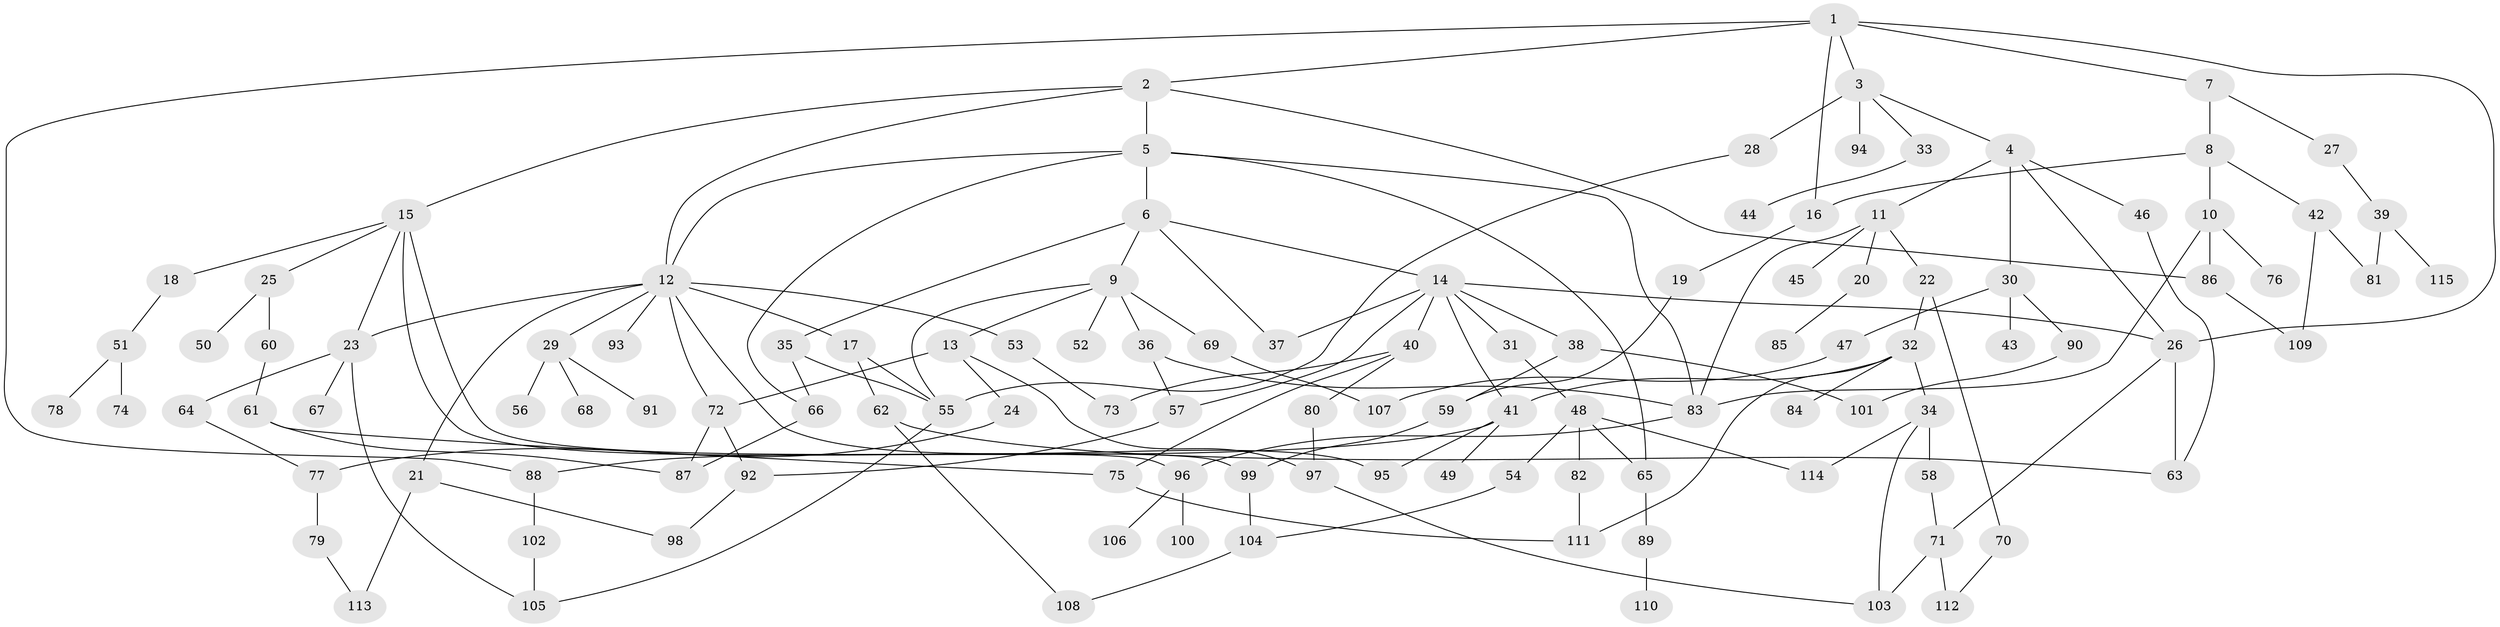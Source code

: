 // coarse degree distribution, {9: 0.04054054054054054, 5: 0.08108108108108109, 7: 0.02702702702702703, 3: 0.2702702702702703, 10: 0.013513513513513514, 6: 0.02702702702702703, 11: 0.013513513513513514, 2: 0.24324324324324326, 1: 0.1891891891891892, 4: 0.0945945945945946}
// Generated by graph-tools (version 1.1) at 2025/41/03/06/25 10:41:27]
// undirected, 115 vertices, 163 edges
graph export_dot {
graph [start="1"]
  node [color=gray90,style=filled];
  1;
  2;
  3;
  4;
  5;
  6;
  7;
  8;
  9;
  10;
  11;
  12;
  13;
  14;
  15;
  16;
  17;
  18;
  19;
  20;
  21;
  22;
  23;
  24;
  25;
  26;
  27;
  28;
  29;
  30;
  31;
  32;
  33;
  34;
  35;
  36;
  37;
  38;
  39;
  40;
  41;
  42;
  43;
  44;
  45;
  46;
  47;
  48;
  49;
  50;
  51;
  52;
  53;
  54;
  55;
  56;
  57;
  58;
  59;
  60;
  61;
  62;
  63;
  64;
  65;
  66;
  67;
  68;
  69;
  70;
  71;
  72;
  73;
  74;
  75;
  76;
  77;
  78;
  79;
  80;
  81;
  82;
  83;
  84;
  85;
  86;
  87;
  88;
  89;
  90;
  91;
  92;
  93;
  94;
  95;
  96;
  97;
  98;
  99;
  100;
  101;
  102;
  103;
  104;
  105;
  106;
  107;
  108;
  109;
  110;
  111;
  112;
  113;
  114;
  115;
  1 -- 2;
  1 -- 3;
  1 -- 7;
  1 -- 16;
  1 -- 88;
  1 -- 26;
  2 -- 5;
  2 -- 12;
  2 -- 15;
  2 -- 86;
  3 -- 4;
  3 -- 28;
  3 -- 33;
  3 -- 94;
  4 -- 11;
  4 -- 30;
  4 -- 46;
  4 -- 26;
  5 -- 6;
  5 -- 65;
  5 -- 66;
  5 -- 12;
  5 -- 83;
  6 -- 9;
  6 -- 14;
  6 -- 35;
  6 -- 37;
  7 -- 8;
  7 -- 27;
  8 -- 10;
  8 -- 42;
  8 -- 16;
  9 -- 13;
  9 -- 36;
  9 -- 52;
  9 -- 69;
  9 -- 55;
  10 -- 76;
  10 -- 83;
  10 -- 86;
  11 -- 20;
  11 -- 22;
  11 -- 45;
  11 -- 83;
  12 -- 17;
  12 -- 21;
  12 -- 29;
  12 -- 53;
  12 -- 72;
  12 -- 93;
  12 -- 23;
  12 -- 95;
  13 -- 24;
  13 -- 97;
  13 -- 72;
  14 -- 26;
  14 -- 31;
  14 -- 37;
  14 -- 38;
  14 -- 40;
  14 -- 41;
  14 -- 57;
  15 -- 18;
  15 -- 23;
  15 -- 25;
  15 -- 96;
  15 -- 99;
  16 -- 19;
  17 -- 62;
  17 -- 55;
  18 -- 51;
  19 -- 59;
  20 -- 85;
  21 -- 113;
  21 -- 98;
  22 -- 32;
  22 -- 70;
  23 -- 64;
  23 -- 67;
  23 -- 105;
  24 -- 77;
  25 -- 50;
  25 -- 60;
  26 -- 63;
  26 -- 71;
  27 -- 39;
  28 -- 55;
  29 -- 56;
  29 -- 68;
  29 -- 91;
  30 -- 43;
  30 -- 47;
  30 -- 90;
  31 -- 48;
  32 -- 34;
  32 -- 84;
  32 -- 111;
  32 -- 41;
  33 -- 44;
  34 -- 58;
  34 -- 114;
  34 -- 103;
  35 -- 55;
  35 -- 66;
  36 -- 57;
  36 -- 83;
  38 -- 59;
  38 -- 101;
  39 -- 115;
  39 -- 81;
  40 -- 75;
  40 -- 80;
  40 -- 73;
  41 -- 49;
  41 -- 95;
  41 -- 88;
  42 -- 81;
  42 -- 109;
  46 -- 63;
  47 -- 107;
  48 -- 54;
  48 -- 82;
  48 -- 65;
  48 -- 114;
  51 -- 74;
  51 -- 78;
  53 -- 73;
  54 -- 104;
  55 -- 105;
  57 -- 92;
  58 -- 71;
  59 -- 99;
  60 -- 61;
  61 -- 75;
  61 -- 87;
  62 -- 63;
  62 -- 108;
  64 -- 77;
  65 -- 89;
  66 -- 87;
  69 -- 107;
  70 -- 112;
  71 -- 103;
  71 -- 112;
  72 -- 87;
  72 -- 92;
  75 -- 111;
  77 -- 79;
  79 -- 113;
  80 -- 97;
  82 -- 111;
  83 -- 96;
  86 -- 109;
  88 -- 102;
  89 -- 110;
  90 -- 101;
  92 -- 98;
  96 -- 100;
  96 -- 106;
  97 -- 103;
  99 -- 104;
  102 -- 105;
  104 -- 108;
}
